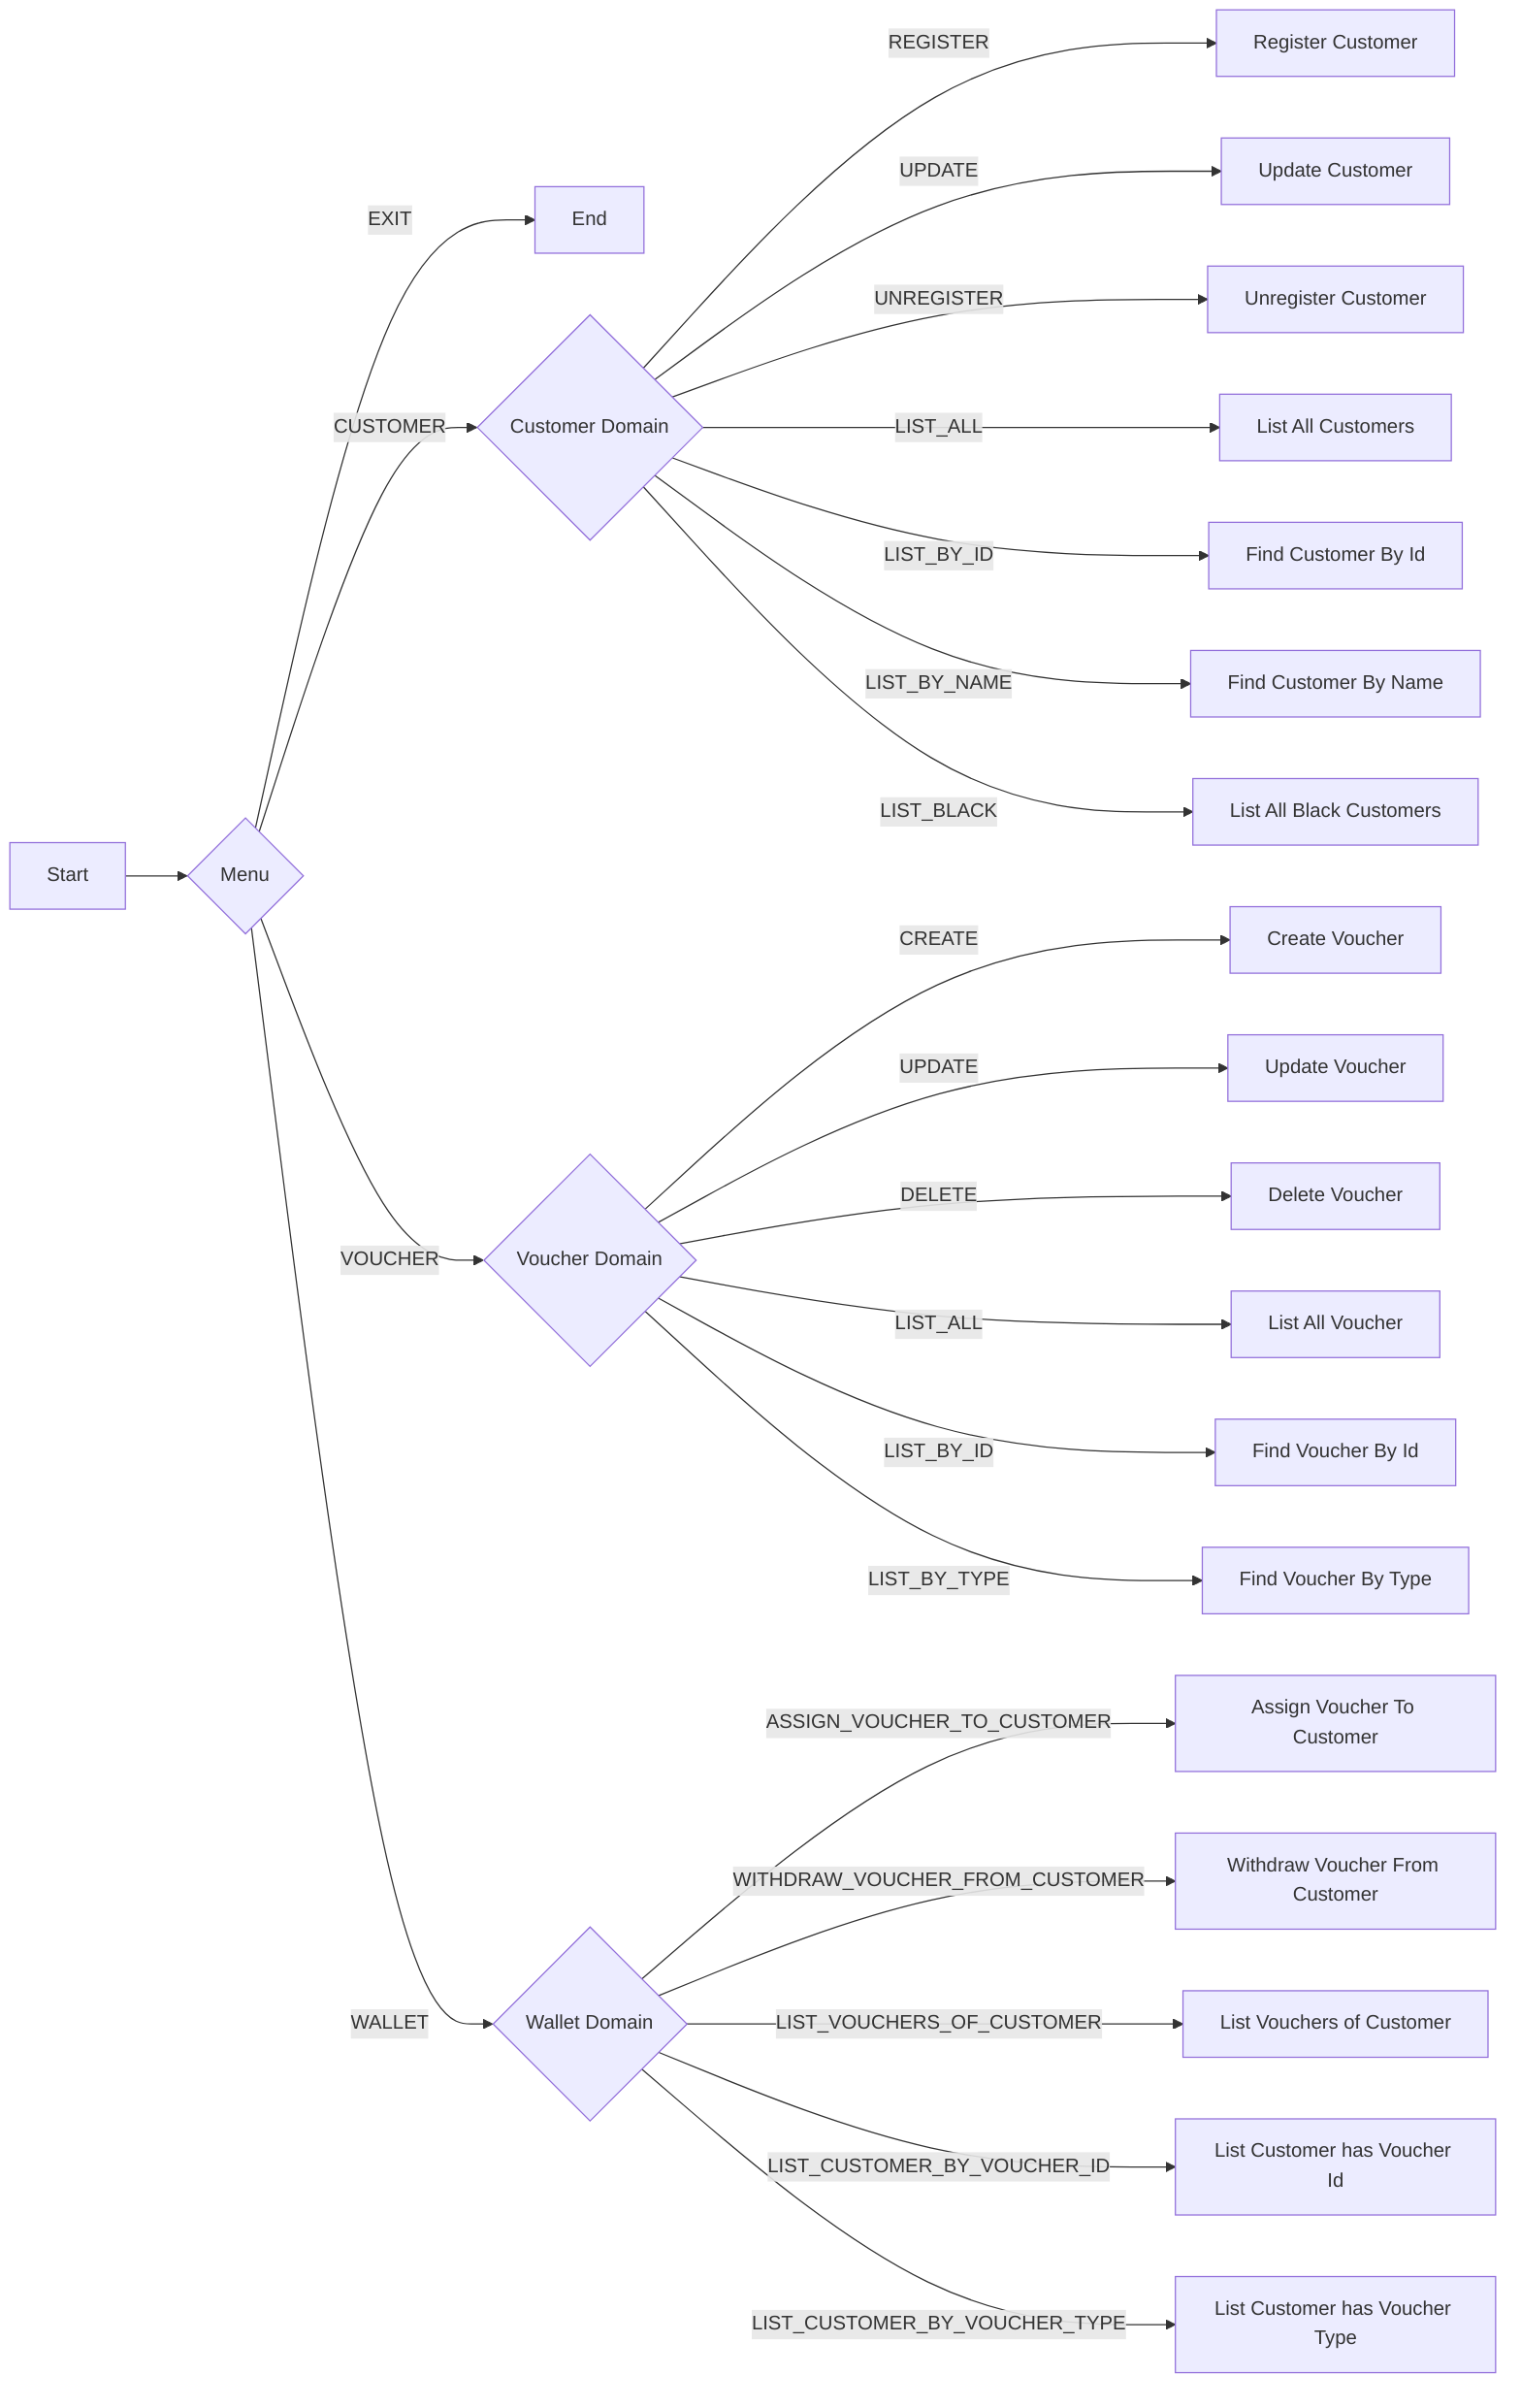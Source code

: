flowchart LR
    start_node[Start] --> menu{Menu}
    menu -- EXIT --> end_node[End]
    menu -- CUSTOMER --> customerDomain{Customer Domain }
    menu -- VOUCHER --> voucherDomain{Voucher Domain}
    menu -- WALLET --> walletDomain{Wallet Domain}

    customerDomain -- REGISTER --> registerCustomer[Register Customer]
    customerDomain -- UPDATE --> updateCustomer[Update Customer]
    customerDomain -- UNREGISTER --> unregisterCustomer[Unregister Customer]
    customerDomain -- LIST_ALL --> listCustomer[List All Customers]
    customerDomain -- LIST_BY_ID --> listCustomerById[Find Customer By Id]
    customerDomain -- LIST_BY_NAME --> listCustomerName[Find Customer By Name]
    customerDomain -- LIST_BLACK --> listBlack[List All Black Customers]

    voucherDomain -- CREATE --> createVoucher[Create Voucher]
    voucherDomain -- UPDATE --> updateVoucher[Update Voucher]
    voucherDomain -- DELETE --> deleteVoucher[Delete Voucher]
    voucherDomain -- LIST_ALL --> listVoucher[List All Voucher]
    voucherDomain -- LIST_BY_ID --> listVoucherById[Find Voucher By Id]
    voucherDomain -- LIST_BY_TYPE --> listVoucherByType[Find Voucher By Type]

    walletDomain -- ASSIGN_VOUCHER_TO_CUSTOMER --> assign[Assign Voucher To Customer]
    walletDomain -- WITHDRAW_VOUCHER_FROM_CUSTOMER --> withdraw[Withdraw Voucher From Customer]
    walletDomain -- LIST_VOUCHERS_OF_CUSTOMER --> listvoc[List Vouchers of Customer]
    walletDomain -- LIST_CUSTOMER_BY_VOUCHER_ID --> listcbb[List Customer has Voucher Id]
    walletDomain -- LIST_CUSTOMER_BY_VOUCHER_TYPE --> listcbt[List Customer has Voucher Type]
